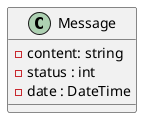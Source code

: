 @startuml Message

Class Message {

    - content: string
    - status : int
    - date : DateTime 

}

@enduml
